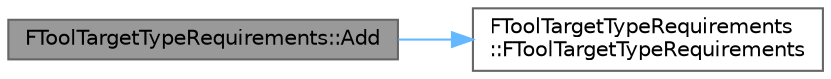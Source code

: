 digraph "FToolTargetTypeRequirements::Add"
{
 // INTERACTIVE_SVG=YES
 // LATEX_PDF_SIZE
  bgcolor="transparent";
  edge [fontname=Helvetica,fontsize=10,labelfontname=Helvetica,labelfontsize=10];
  node [fontname=Helvetica,fontsize=10,shape=box,height=0.2,width=0.4];
  rankdir="LR";
  Node1 [id="Node000001",label="FToolTargetTypeRequirements::Add",height=0.2,width=0.4,color="gray40", fillcolor="grey60", style="filled", fontcolor="black",tooltip=" "];
  Node1 -> Node2 [id="edge1_Node000001_Node000002",color="steelblue1",style="solid",tooltip=" "];
  Node2 [id="Node000002",label="FToolTargetTypeRequirements\l::FToolTargetTypeRequirements",height=0.2,width=0.4,color="grey40", fillcolor="white", style="filled",URL="$d8/da8/classFToolTargetTypeRequirements.html#ac7dafa4fc97927b5cc188924130b5a17",tooltip=" "];
}
